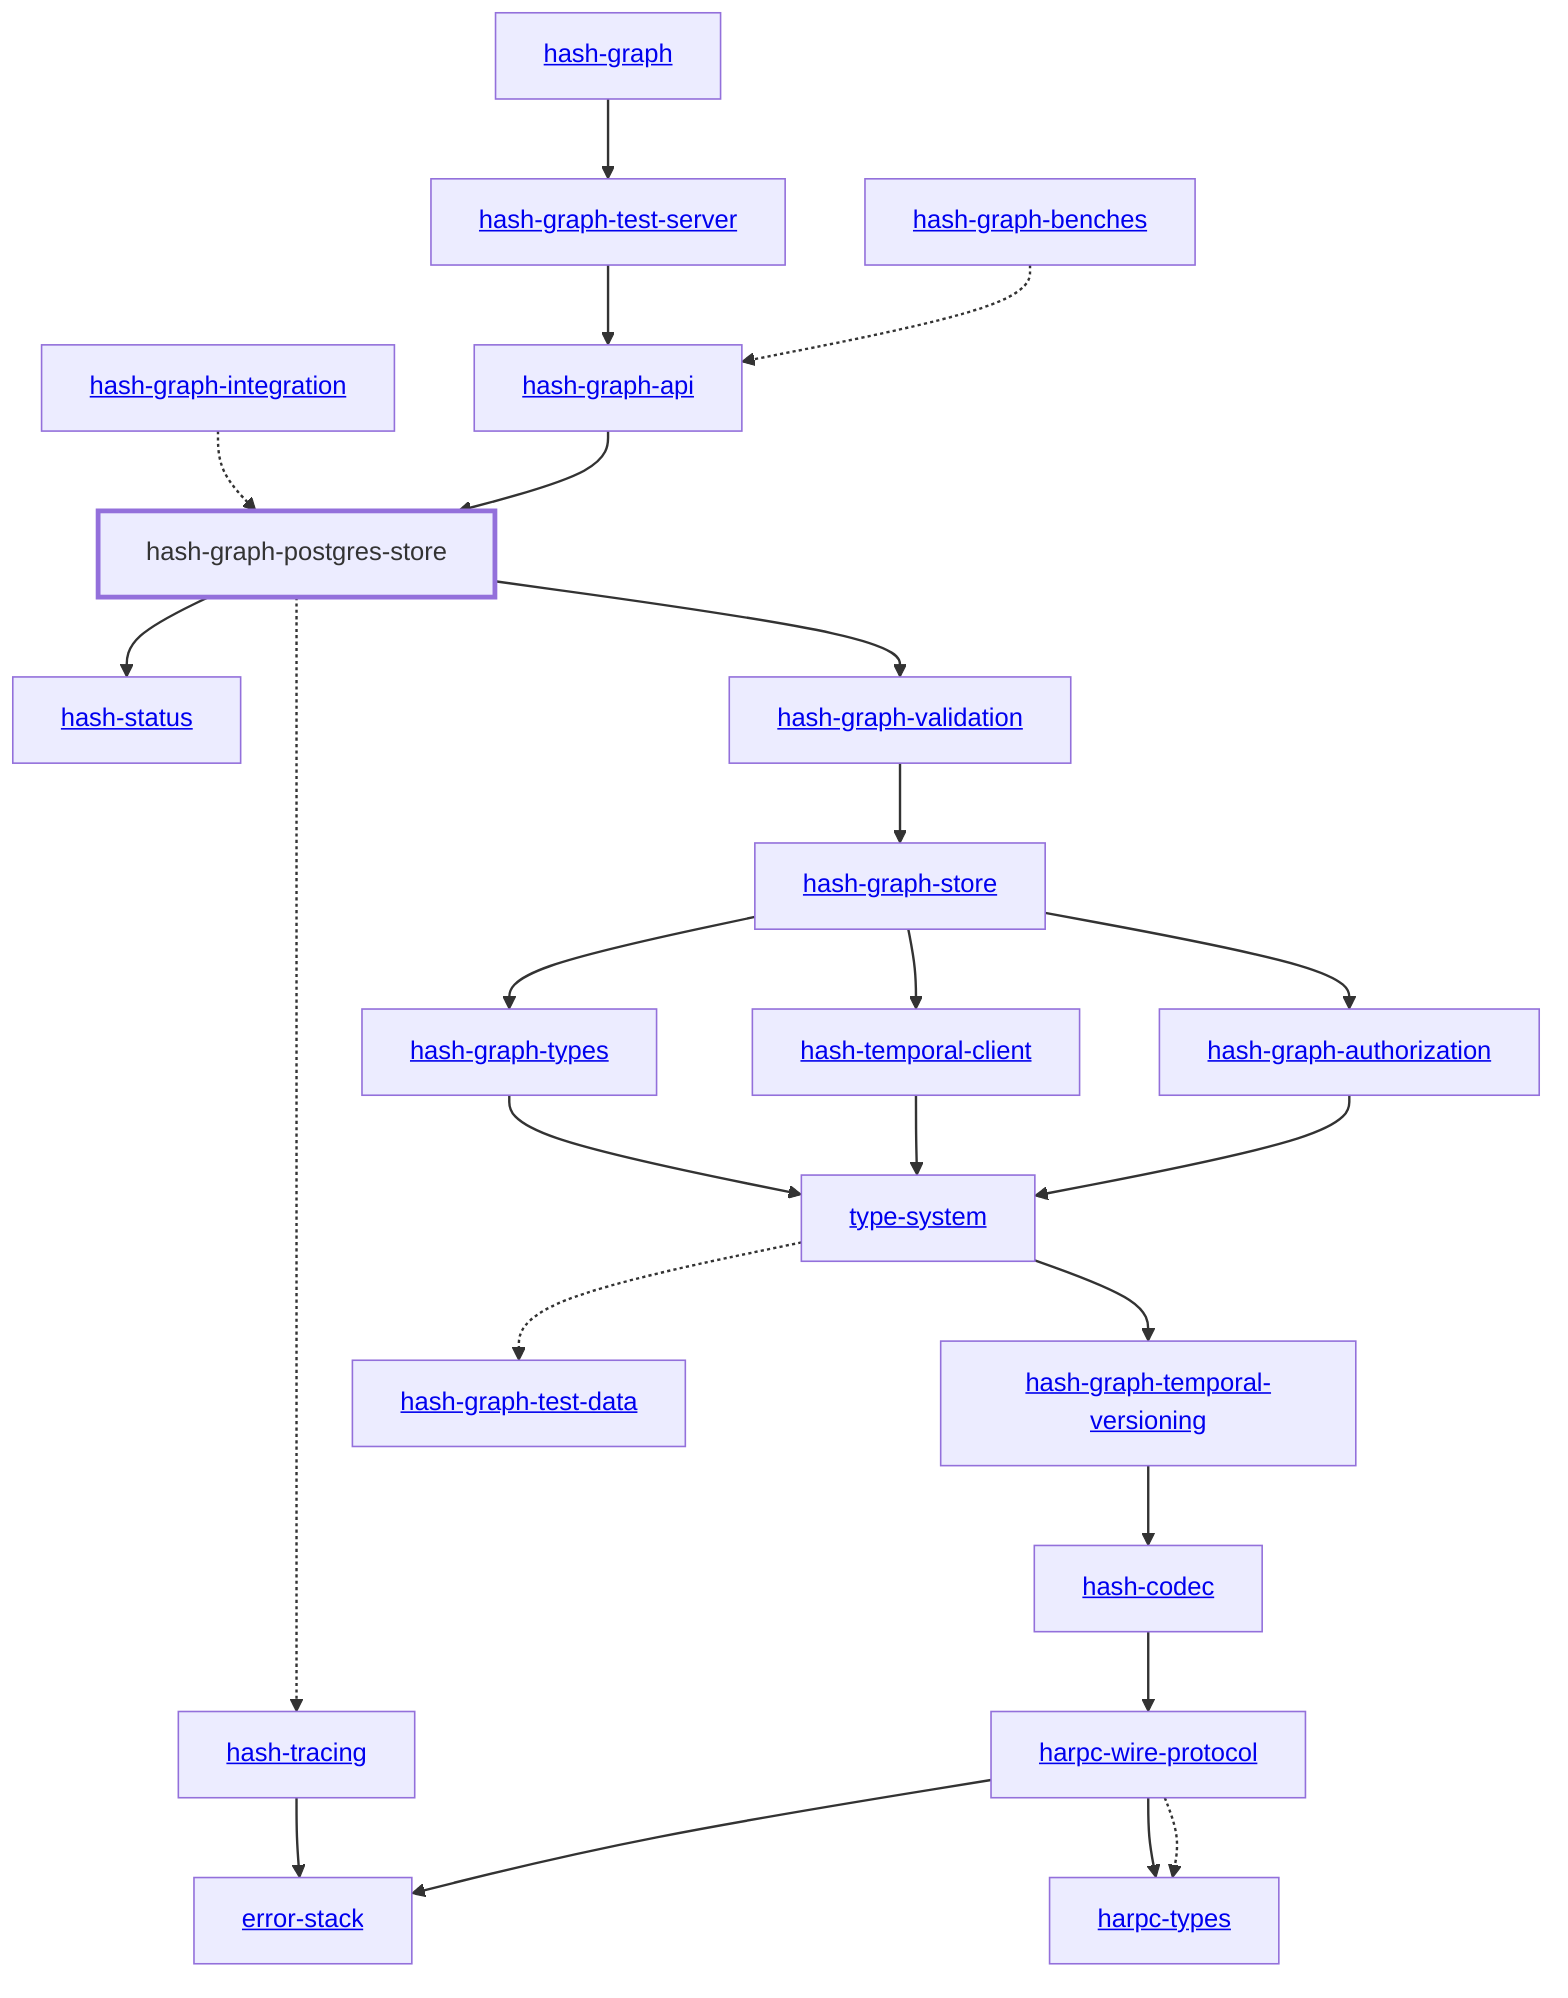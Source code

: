 graph TD
    linkStyle default stroke-width:1.5px
    classDef default stroke-width:1px
    classDef root stroke-width:3px
    classDef dev stroke-width:1px
    classDef build stroke-width:1px
    %% Legend
    %% --> : Normal dependency
    %% -.-> : Dev dependency
    %% ---> : Build dependency
    0[<a href="../hash_graph_authorization/index.html">hash-graph-authorization</a>]
    1[<a href="../hash_graph_benches/index.html">hash-graph-benches</a>]
    2[<a href="../hash_graph_integration/index.html">hash-graph-integration</a>]
    3[<a href="../type_system/index.html">type-system</a>]
    4[<a href="../hash_status/index.html">hash-status</a>]
    5[hash-graph-postgres-store]
    class 5 root
    6[<a href="../hash_graph_store/index.html">hash-graph-store</a>]
    7[<a href="../error_stack/index.html">error-stack</a>]
    8[<a href="../hash_graph_temporal_versioning/index.html">hash-graph-temporal-versioning</a>]
    9[<a href="../hash_graph_test_data/index.html">hash-graph-test-data</a>]
    10[<a href="../hash_graph_test_server/index.html">hash-graph-test-server</a>]
    11[<a href="../hash_temporal_client/index.html">hash-temporal-client</a>]
    12[<a href="../hash_tracing/index.html">hash-tracing</a>]
    13[<a href="../hash_graph_types/index.html">hash-graph-types</a>]
    14[<a href="../hash_graph_validation/index.html">hash-graph-validation</a>]
    15[<a href="../harpc_types/index.html">harpc-types</a>]
    16[<a href="../harpc_wire_protocol/index.html">harpc-wire-protocol</a>]
    17[<a href="../hash_codec/index.html">hash-codec</a>]
    18[<a href="../hash_graph/index.html">hash-graph</a>]
    19[<a href="../hash_graph_api/index.html">hash-graph-api</a>]
    2 -.-> 5
    13 --> 3
    5 --> 14
    5 --> 4
    5 -.-> 12
    6 --> 0
    8 --> 17
    14 --> 6
    10 --> 19
    11 --> 3
    12 --> 7
    3 --> 8
    16 --> 7
    16 --> 15
    16 -.-> 15
    17 --> 16
    6 --> 13
    18 --> 10
    6 --> 11
    19 --> 5
    0 --> 3
    1 -.-> 19
    3 -.-> 9